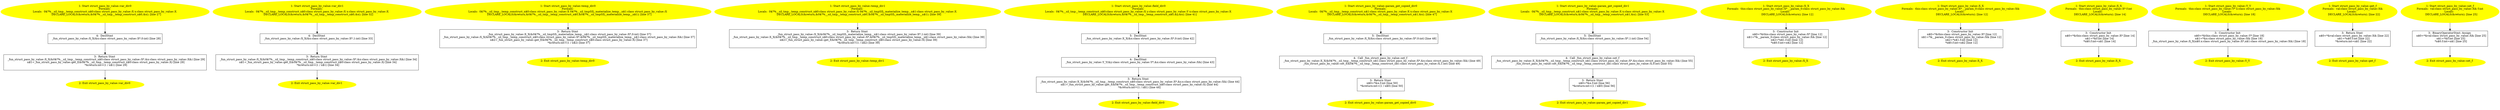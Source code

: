 /* @generated */
digraph iCFG {
"struct_pass_by_value::var_div0{d41d8cd98f00b204e9800998ecf8427e_ZN20struct_pass_by_value8var_div0Ev}.b50945d4bcfea3c9ef041a6f502a8c29_1" [label="1: Start struct_pass_by_value::var_div0\nFormals: \nLocals:  0$?%__sil_tmp__temp_construct_n$0:class struct_pass_by_value::X x:class struct_pass_by_value::X \n   DECLARE_LOCALS(&return,&0$?%__sil_tmp__temp_construct_n$0,&x); [line 27]\n " color=yellow style=filled]
	

	 "struct_pass_by_value::var_div0{d41d8cd98f00b204e9800998ecf8427e_ZN20struct_pass_by_value8var_div0Ev}.b50945d4bcfea3c9ef041a6f502a8c29_1" -> "struct_pass_by_value::var_div0{d41d8cd98f00b204e9800998ecf8427e_ZN20struct_pass_by_value8var_div0Ev}.b50945d4bcfea3c9ef041a6f502a8c29_4" ;
"struct_pass_by_value::var_div0{d41d8cd98f00b204e9800998ecf8427e_ZN20struct_pass_by_value8var_div0Ev}.b50945d4bcfea3c9ef041a6f502a8c29_2" [label="2: Exit struct_pass_by_value::var_div0 \n  " color=yellow style=filled]
	

"struct_pass_by_value::var_div0{d41d8cd98f00b204e9800998ecf8427e_ZN20struct_pass_by_value8var_div0Ev}.b50945d4bcfea3c9ef041a6f502a8c29_3" [label="3:  Return Stmt \n   _fun_struct_pass_by_value::X_X(&0$?%__sil_tmp__temp_construct_n$0:class struct_pass_by_value::X*,&x:class struct_pass_by_value::X&) [line 29]\n  n$1=_fun_struct_pass_by_value::get_f(&0$?%__sil_tmp__temp_construct_n$0:class struct_pass_by_value::X) [line 29]\n  *&return:int=(1 / n$1) [line 29]\n " shape="box"]
	

	 "struct_pass_by_value::var_div0{d41d8cd98f00b204e9800998ecf8427e_ZN20struct_pass_by_value8var_div0Ev}.b50945d4bcfea3c9ef041a6f502a8c29_3" -> "struct_pass_by_value::var_div0{d41d8cd98f00b204e9800998ecf8427e_ZN20struct_pass_by_value8var_div0Ev}.b50945d4bcfea3c9ef041a6f502a8c29_2" ;
"struct_pass_by_value::var_div0{d41d8cd98f00b204e9800998ecf8427e_ZN20struct_pass_by_value8var_div0Ev}.b50945d4bcfea3c9ef041a6f502a8c29_4" [label="4:  DeclStmt \n   _fun_struct_pass_by_value::X_X(&x:class struct_pass_by_value::X*,0:int) [line 28]\n " shape="box"]
	

	 "struct_pass_by_value::var_div0{d41d8cd98f00b204e9800998ecf8427e_ZN20struct_pass_by_value8var_div0Ev}.b50945d4bcfea3c9ef041a6f502a8c29_4" -> "struct_pass_by_value::var_div0{d41d8cd98f00b204e9800998ecf8427e_ZN20struct_pass_by_value8var_div0Ev}.b50945d4bcfea3c9ef041a6f502a8c29_3" ;
"struct_pass_by_value::var_div1{d41d8cd98f00b204e9800998ecf8427e_ZN20struct_pass_by_value8var_div1Ev}.44a2dea33a39cb9786b9cd2ae7880810_1" [label="1: Start struct_pass_by_value::var_div1\nFormals: \nLocals:  0$?%__sil_tmp__temp_construct_n$0:class struct_pass_by_value::X x:class struct_pass_by_value::X \n   DECLARE_LOCALS(&return,&0$?%__sil_tmp__temp_construct_n$0,&x); [line 32]\n " color=yellow style=filled]
	

	 "struct_pass_by_value::var_div1{d41d8cd98f00b204e9800998ecf8427e_ZN20struct_pass_by_value8var_div1Ev}.44a2dea33a39cb9786b9cd2ae7880810_1" -> "struct_pass_by_value::var_div1{d41d8cd98f00b204e9800998ecf8427e_ZN20struct_pass_by_value8var_div1Ev}.44a2dea33a39cb9786b9cd2ae7880810_4" ;
"struct_pass_by_value::var_div1{d41d8cd98f00b204e9800998ecf8427e_ZN20struct_pass_by_value8var_div1Ev}.44a2dea33a39cb9786b9cd2ae7880810_2" [label="2: Exit struct_pass_by_value::var_div1 \n  " color=yellow style=filled]
	

"struct_pass_by_value::var_div1{d41d8cd98f00b204e9800998ecf8427e_ZN20struct_pass_by_value8var_div1Ev}.44a2dea33a39cb9786b9cd2ae7880810_3" [label="3:  Return Stmt \n   _fun_struct_pass_by_value::X_X(&0$?%__sil_tmp__temp_construct_n$0:class struct_pass_by_value::X*,&x:class struct_pass_by_value::X&) [line 34]\n  n$1=_fun_struct_pass_by_value::get_f(&0$?%__sil_tmp__temp_construct_n$0:class struct_pass_by_value::X) [line 34]\n  *&return:int=(1 / n$1) [line 34]\n " shape="box"]
	

	 "struct_pass_by_value::var_div1{d41d8cd98f00b204e9800998ecf8427e_ZN20struct_pass_by_value8var_div1Ev}.44a2dea33a39cb9786b9cd2ae7880810_3" -> "struct_pass_by_value::var_div1{d41d8cd98f00b204e9800998ecf8427e_ZN20struct_pass_by_value8var_div1Ev}.44a2dea33a39cb9786b9cd2ae7880810_2" ;
"struct_pass_by_value::var_div1{d41d8cd98f00b204e9800998ecf8427e_ZN20struct_pass_by_value8var_div1Ev}.44a2dea33a39cb9786b9cd2ae7880810_4" [label="4:  DeclStmt \n   _fun_struct_pass_by_value::X_X(&x:class struct_pass_by_value::X*,1:int) [line 33]\n " shape="box"]
	

	 "struct_pass_by_value::var_div1{d41d8cd98f00b204e9800998ecf8427e_ZN20struct_pass_by_value8var_div1Ev}.44a2dea33a39cb9786b9cd2ae7880810_4" -> "struct_pass_by_value::var_div1{d41d8cd98f00b204e9800998ecf8427e_ZN20struct_pass_by_value8var_div1Ev}.44a2dea33a39cb9786b9cd2ae7880810_3" ;
"struct_pass_by_value::temp_div0{d41d8cd98f00b204e9800998ecf8427e_ZN20struct_pass_by_value9temp_div0E.955f8134284fae0be46662e8c14b3e6b_1" [label="1: Start struct_pass_by_value::temp_div0\nFormals: \nLocals:  0$?%__sil_tmp__temp_construct_n$0:class struct_pass_by_value::X 0$?%__sil_tmpSIL_materialize_temp__n$1:class struct_pass_by_value::X \n   DECLARE_LOCALS(&return,&0$?%__sil_tmp__temp_construct_n$0,&0$?%__sil_tmpSIL_materialize_temp__n$1); [line 37]\n " color=yellow style=filled]
	

	 "struct_pass_by_value::temp_div0{d41d8cd98f00b204e9800998ecf8427e_ZN20struct_pass_by_value9temp_div0E.955f8134284fae0be46662e8c14b3e6b_1" -> "struct_pass_by_value::temp_div0{d41d8cd98f00b204e9800998ecf8427e_ZN20struct_pass_by_value9temp_div0E.955f8134284fae0be46662e8c14b3e6b_3" ;
"struct_pass_by_value::temp_div0{d41d8cd98f00b204e9800998ecf8427e_ZN20struct_pass_by_value9temp_div0E.955f8134284fae0be46662e8c14b3e6b_2" [label="2: Exit struct_pass_by_value::temp_div0 \n  " color=yellow style=filled]
	

"struct_pass_by_value::temp_div0{d41d8cd98f00b204e9800998ecf8427e_ZN20struct_pass_by_value9temp_div0E.955f8134284fae0be46662e8c14b3e6b_3" [label="3:  Return Stmt \n   _fun_struct_pass_by_value::X_X(&0$?%__sil_tmpSIL_materialize_temp__n$1:class struct_pass_by_value::X*,0:int) [line 37]\n  _fun_struct_pass_by_value::X_X(&0$?%__sil_tmp__temp_construct_n$0:class struct_pass_by_value::X*,&0$?%__sil_tmpSIL_materialize_temp__n$1:class struct_pass_by_value::X&) [line 37]\n  n$2=_fun_struct_pass_by_value::get_f(&0$?%__sil_tmp__temp_construct_n$0:class struct_pass_by_value::X) [line 37]\n  *&return:int=(1 / n$2) [line 37]\n " shape="box"]
	

	 "struct_pass_by_value::temp_div0{d41d8cd98f00b204e9800998ecf8427e_ZN20struct_pass_by_value9temp_div0E.955f8134284fae0be46662e8c14b3e6b_3" -> "struct_pass_by_value::temp_div0{d41d8cd98f00b204e9800998ecf8427e_ZN20struct_pass_by_value9temp_div0E.955f8134284fae0be46662e8c14b3e6b_2" ;
"struct_pass_by_value::temp_div1{d41d8cd98f00b204e9800998ecf8427e_ZN20struct_pass_by_value9temp_div1E.c2f3b875dc095c438ab088cd02fc816a_1" [label="1: Start struct_pass_by_value::temp_div1\nFormals: \nLocals:  0$?%__sil_tmp__temp_construct_n$0:class struct_pass_by_value::X 0$?%__sil_tmpSIL_materialize_temp__n$1:class struct_pass_by_value::X \n   DECLARE_LOCALS(&return,&0$?%__sil_tmp__temp_construct_n$0,&0$?%__sil_tmpSIL_materialize_temp__n$1); [line 39]\n " color=yellow style=filled]
	

	 "struct_pass_by_value::temp_div1{d41d8cd98f00b204e9800998ecf8427e_ZN20struct_pass_by_value9temp_div1E.c2f3b875dc095c438ab088cd02fc816a_1" -> "struct_pass_by_value::temp_div1{d41d8cd98f00b204e9800998ecf8427e_ZN20struct_pass_by_value9temp_div1E.c2f3b875dc095c438ab088cd02fc816a_3" ;
"struct_pass_by_value::temp_div1{d41d8cd98f00b204e9800998ecf8427e_ZN20struct_pass_by_value9temp_div1E.c2f3b875dc095c438ab088cd02fc816a_2" [label="2: Exit struct_pass_by_value::temp_div1 \n  " color=yellow style=filled]
	

"struct_pass_by_value::temp_div1{d41d8cd98f00b204e9800998ecf8427e_ZN20struct_pass_by_value9temp_div1E.c2f3b875dc095c438ab088cd02fc816a_3" [label="3:  Return Stmt \n   _fun_struct_pass_by_value::X_X(&0$?%__sil_tmpSIL_materialize_temp__n$1:class struct_pass_by_value::X*,1:int) [line 39]\n  _fun_struct_pass_by_value::X_X(&0$?%__sil_tmp__temp_construct_n$0:class struct_pass_by_value::X*,&0$?%__sil_tmpSIL_materialize_temp__n$1:class struct_pass_by_value::X&) [line 39]\n  n$2=_fun_struct_pass_by_value::get_f(&0$?%__sil_tmp__temp_construct_n$0:class struct_pass_by_value::X) [line 39]\n  *&return:int=(1 / n$2) [line 39]\n " shape="box"]
	

	 "struct_pass_by_value::temp_div1{d41d8cd98f00b204e9800998ecf8427e_ZN20struct_pass_by_value9temp_div1E.c2f3b875dc095c438ab088cd02fc816a_3" -> "struct_pass_by_value::temp_div1{d41d8cd98f00b204e9800998ecf8427e_ZN20struct_pass_by_value9temp_div1E.c2f3b875dc095c438ab088cd02fc816a_2" ;
"struct_pass_by_value::field_div0{d41d8cd98f00b204e9800998ecf8427e_ZN20struct_pass_by_value10field_di.ca84c458510b1f9d817aea3175d1cd81_1" [label="1: Start struct_pass_by_value::field_div0\nFormals: \nLocals:  0$?%__sil_tmp__temp_construct_n$0:class struct_pass_by_value::X y:class struct_pass_by_value::Y x:class struct_pass_by_value::X \n   DECLARE_LOCALS(&return,&0$?%__sil_tmp__temp_construct_n$0,&y,&x); [line 41]\n " color=yellow style=filled]
	

	 "struct_pass_by_value::field_div0{d41d8cd98f00b204e9800998ecf8427e_ZN20struct_pass_by_value10field_di.ca84c458510b1f9d817aea3175d1cd81_1" -> "struct_pass_by_value::field_div0{d41d8cd98f00b204e9800998ecf8427e_ZN20struct_pass_by_value10field_di.ca84c458510b1f9d817aea3175d1cd81_5" ;
"struct_pass_by_value::field_div0{d41d8cd98f00b204e9800998ecf8427e_ZN20struct_pass_by_value10field_di.ca84c458510b1f9d817aea3175d1cd81_2" [label="2: Exit struct_pass_by_value::field_div0 \n  " color=yellow style=filled]
	

"struct_pass_by_value::field_div0{d41d8cd98f00b204e9800998ecf8427e_ZN20struct_pass_by_value10field_di.ca84c458510b1f9d817aea3175d1cd81_3" [label="3:  Return Stmt \n   _fun_struct_pass_by_value::X_X(&0$?%__sil_tmp__temp_construct_n$0:class struct_pass_by_value::X*,&y.x:class struct_pass_by_value::X&) [line 44]\n  n$1=_fun_struct_pass_by_value::get_f(&0$?%__sil_tmp__temp_construct_n$0:class struct_pass_by_value::X) [line 44]\n  *&return:int=(1 / n$1) [line 44]\n " shape="box"]
	

	 "struct_pass_by_value::field_div0{d41d8cd98f00b204e9800998ecf8427e_ZN20struct_pass_by_value10field_di.ca84c458510b1f9d817aea3175d1cd81_3" -> "struct_pass_by_value::field_div0{d41d8cd98f00b204e9800998ecf8427e_ZN20struct_pass_by_value10field_di.ca84c458510b1f9d817aea3175d1cd81_2" ;
"struct_pass_by_value::field_div0{d41d8cd98f00b204e9800998ecf8427e_ZN20struct_pass_by_value10field_di.ca84c458510b1f9d817aea3175d1cd81_4" [label="4:  DeclStmt \n   _fun_struct_pass_by_value::Y_Y(&y:class struct_pass_by_value::Y*,&x:class struct_pass_by_value::X&) [line 43]\n " shape="box"]
	

	 "struct_pass_by_value::field_div0{d41d8cd98f00b204e9800998ecf8427e_ZN20struct_pass_by_value10field_di.ca84c458510b1f9d817aea3175d1cd81_4" -> "struct_pass_by_value::field_div0{d41d8cd98f00b204e9800998ecf8427e_ZN20struct_pass_by_value10field_di.ca84c458510b1f9d817aea3175d1cd81_3" ;
"struct_pass_by_value::field_div0{d41d8cd98f00b204e9800998ecf8427e_ZN20struct_pass_by_value10field_di.ca84c458510b1f9d817aea3175d1cd81_5" [label="5:  DeclStmt \n   _fun_struct_pass_by_value::X_X(&x:class struct_pass_by_value::X*,0:int) [line 42]\n " shape="box"]
	

	 "struct_pass_by_value::field_div0{d41d8cd98f00b204e9800998ecf8427e_ZN20struct_pass_by_value10field_di.ca84c458510b1f9d817aea3175d1cd81_5" -> "struct_pass_by_value::field_div0{d41d8cd98f00b204e9800998ecf8427e_ZN20struct_pass_by_value10field_di.ca84c458510b1f9d817aea3175d1cd81_4" ;
"struct_pass_by_value::param_get_copied_div0{d41d8cd98f00b204e9800998ecf8427e_ZN20struct_pass_by_valu.70e30664cd42ec2eff5f51357e73ee43_1" [label="1: Start struct_pass_by_value::param_get_copied_div0\nFormals: \nLocals:  0$?%__sil_tmp__temp_construct_n$1:class struct_pass_by_value::X x:class struct_pass_by_value::X \n   DECLARE_LOCALS(&return,&0$?%__sil_tmp__temp_construct_n$1,&x); [line 47]\n " color=yellow style=filled]
	

	 "struct_pass_by_value::param_get_copied_div0{d41d8cd98f00b204e9800998ecf8427e_ZN20struct_pass_by_valu.70e30664cd42ec2eff5f51357e73ee43_1" -> "struct_pass_by_value::param_get_copied_div0{d41d8cd98f00b204e9800998ecf8427e_ZN20struct_pass_by_valu.70e30664cd42ec2eff5f51357e73ee43_5" ;
"struct_pass_by_value::param_get_copied_div0{d41d8cd98f00b204e9800998ecf8427e_ZN20struct_pass_by_valu.70e30664cd42ec2eff5f51357e73ee43_2" [label="2: Exit struct_pass_by_value::param_get_copied_div0 \n  " color=yellow style=filled]
	

"struct_pass_by_value::param_get_copied_div0{d41d8cd98f00b204e9800998ecf8427e_ZN20struct_pass_by_valu.70e30664cd42ec2eff5f51357e73ee43_3" [label="3:  Return Stmt \n   n$0=*&x.f:int [line 50]\n  *&return:int=(1 / n$0) [line 50]\n " shape="box"]
	

	 "struct_pass_by_value::param_get_copied_div0{d41d8cd98f00b204e9800998ecf8427e_ZN20struct_pass_by_valu.70e30664cd42ec2eff5f51357e73ee43_3" -> "struct_pass_by_value::param_get_copied_div0{d41d8cd98f00b204e9800998ecf8427e_ZN20struct_pass_by_valu.70e30664cd42ec2eff5f51357e73ee43_2" ;
"struct_pass_by_value::param_get_copied_div0{d41d8cd98f00b204e9800998ecf8427e_ZN20struct_pass_by_valu.70e30664cd42ec2eff5f51357e73ee43_4" [label="4:  Call _fun_struct_pass_by_value::set_f \n   _fun_struct_pass_by_value::X_X(&0$?%__sil_tmp__temp_construct_n$1:class struct_pass_by_value::X*,&x:class struct_pass_by_value::X&) [line 49]\n  _fun_struct_pass_by_value::set_f(&0$?%__sil_tmp__temp_construct_n$1:class struct_pass_by_value::X,1:int) [line 49]\n " shape="box"]
	

	 "struct_pass_by_value::param_get_copied_div0{d41d8cd98f00b204e9800998ecf8427e_ZN20struct_pass_by_valu.70e30664cd42ec2eff5f51357e73ee43_4" -> "struct_pass_by_value::param_get_copied_div0{d41d8cd98f00b204e9800998ecf8427e_ZN20struct_pass_by_valu.70e30664cd42ec2eff5f51357e73ee43_3" ;
"struct_pass_by_value::param_get_copied_div0{d41d8cd98f00b204e9800998ecf8427e_ZN20struct_pass_by_valu.70e30664cd42ec2eff5f51357e73ee43_5" [label="5:  DeclStmt \n   _fun_struct_pass_by_value::X_X(&x:class struct_pass_by_value::X*,0:int) [line 48]\n " shape="box"]
	

	 "struct_pass_by_value::param_get_copied_div0{d41d8cd98f00b204e9800998ecf8427e_ZN20struct_pass_by_valu.70e30664cd42ec2eff5f51357e73ee43_5" -> "struct_pass_by_value::param_get_copied_div0{d41d8cd98f00b204e9800998ecf8427e_ZN20struct_pass_by_valu.70e30664cd42ec2eff5f51357e73ee43_4" ;
"struct_pass_by_value::param_get_copied_div1{d41d8cd98f00b204e9800998ecf8427e_ZN20struct_pass_by_valu.682445e113d05859d6e3646c64b0f21a_1" [label="1: Start struct_pass_by_value::param_get_copied_div1\nFormals: \nLocals:  0$?%__sil_tmp__temp_construct_n$1:class struct_pass_by_value::X x:class struct_pass_by_value::X \n   DECLARE_LOCALS(&return,&0$?%__sil_tmp__temp_construct_n$1,&x); [line 53]\n " color=yellow style=filled]
	

	 "struct_pass_by_value::param_get_copied_div1{d41d8cd98f00b204e9800998ecf8427e_ZN20struct_pass_by_valu.682445e113d05859d6e3646c64b0f21a_1" -> "struct_pass_by_value::param_get_copied_div1{d41d8cd98f00b204e9800998ecf8427e_ZN20struct_pass_by_valu.682445e113d05859d6e3646c64b0f21a_5" ;
"struct_pass_by_value::param_get_copied_div1{d41d8cd98f00b204e9800998ecf8427e_ZN20struct_pass_by_valu.682445e113d05859d6e3646c64b0f21a_2" [label="2: Exit struct_pass_by_value::param_get_copied_div1 \n  " color=yellow style=filled]
	

"struct_pass_by_value::param_get_copied_div1{d41d8cd98f00b204e9800998ecf8427e_ZN20struct_pass_by_valu.682445e113d05859d6e3646c64b0f21a_3" [label="3:  Return Stmt \n   n$0=*&x.f:int [line 56]\n  *&return:int=(1 / n$0) [line 56]\n " shape="box"]
	

	 "struct_pass_by_value::param_get_copied_div1{d41d8cd98f00b204e9800998ecf8427e_ZN20struct_pass_by_valu.682445e113d05859d6e3646c64b0f21a_3" -> "struct_pass_by_value::param_get_copied_div1{d41d8cd98f00b204e9800998ecf8427e_ZN20struct_pass_by_valu.682445e113d05859d6e3646c64b0f21a_2" ;
"struct_pass_by_value::param_get_copied_div1{d41d8cd98f00b204e9800998ecf8427e_ZN20struct_pass_by_valu.682445e113d05859d6e3646c64b0f21a_4" [label="4:  Call _fun_struct_pass_by_value::set_f \n   _fun_struct_pass_by_value::X_X(&0$?%__sil_tmp__temp_construct_n$1:class struct_pass_by_value::X*,&x:class struct_pass_by_value::X&) [line 55]\n  _fun_struct_pass_by_value::set_f(&0$?%__sil_tmp__temp_construct_n$1:class struct_pass_by_value::X,0:int) [line 55]\n " shape="box"]
	

	 "struct_pass_by_value::param_get_copied_div1{d41d8cd98f00b204e9800998ecf8427e_ZN20struct_pass_by_valu.682445e113d05859d6e3646c64b0f21a_4" -> "struct_pass_by_value::param_get_copied_div1{d41d8cd98f00b204e9800998ecf8427e_ZN20struct_pass_by_valu.682445e113d05859d6e3646c64b0f21a_3" ;
"struct_pass_by_value::param_get_copied_div1{d41d8cd98f00b204e9800998ecf8427e_ZN20struct_pass_by_valu.682445e113d05859d6e3646c64b0f21a_5" [label="5:  DeclStmt \n   _fun_struct_pass_by_value::X_X(&x:class struct_pass_by_value::X*,1:int) [line 54]\n " shape="box"]
	

	 "struct_pass_by_value::param_get_copied_div1{d41d8cd98f00b204e9800998ecf8427e_ZN20struct_pass_by_valu.682445e113d05859d6e3646c64b0f21a_5" -> "struct_pass_by_value::param_get_copied_div1{d41d8cd98f00b204e9800998ecf8427e_ZN20struct_pass_by_valu.682445e113d05859d6e3646c64b0f21a_4" ;
"struct_pass_by_value::X_X{_ZN20struct_pass_by_value1XC1EOS0_|constexpr}.8640dfad2fde0c9e87b3b42bb9cb2778_1" [label="1: Start struct_pass_by_value::X_X\nFormals:  this:class struct_pass_by_value::X* __param_0:class struct_pass_by_value::X&\nLocals:  \n   DECLARE_LOCALS(&return); [line 12]\n " color=yellow style=filled]
	

	 "struct_pass_by_value::X_X{_ZN20struct_pass_by_value1XC1EOS0_|constexpr}.8640dfad2fde0c9e87b3b42bb9cb2778_1" -> "struct_pass_by_value::X_X{_ZN20struct_pass_by_value1XC1EOS0_|constexpr}.8640dfad2fde0c9e87b3b42bb9cb2778_3" ;
"struct_pass_by_value::X_X{_ZN20struct_pass_by_value1XC1EOS0_|constexpr}.8640dfad2fde0c9e87b3b42bb9cb2778_2" [label="2: Exit struct_pass_by_value::X_X \n  " color=yellow style=filled]
	

"struct_pass_by_value::X_X{_ZN20struct_pass_by_value1XC1EOS0_|constexpr}.8640dfad2fde0c9e87b3b42bb9cb2778_3" [label="3:  Constructor Init \n   n$0=*&this:class struct_pass_by_value::X* [line 12]\n  n$1=*&__param_0:class struct_pass_by_value::X& [line 12]\n  n$2=*n$1.f:int [line 12]\n  *n$0.f:int=n$2 [line 12]\n " shape="box"]
	

	 "struct_pass_by_value::X_X{_ZN20struct_pass_by_value1XC1EOS0_|constexpr}.8640dfad2fde0c9e87b3b42bb9cb2778_3" -> "struct_pass_by_value::X_X{_ZN20struct_pass_by_value1XC1EOS0_|constexpr}.8640dfad2fde0c9e87b3b42bb9cb2778_2" ;
"struct_pass_by_value::X_X{_ZN20struct_pass_by_value1XC1ERKS0_|constexpr}.325aa03590f5436b3ee127006517e3d5_1" [label="1: Start struct_pass_by_value::X_X\nFormals:  this:class struct_pass_by_value::X* __param_0:class struct_pass_by_value::X&\nLocals:  \n   DECLARE_LOCALS(&return); [line 12]\n " color=yellow style=filled]
	

	 "struct_pass_by_value::X_X{_ZN20struct_pass_by_value1XC1ERKS0_|constexpr}.325aa03590f5436b3ee127006517e3d5_1" -> "struct_pass_by_value::X_X{_ZN20struct_pass_by_value1XC1ERKS0_|constexpr}.325aa03590f5436b3ee127006517e3d5_3" ;
"struct_pass_by_value::X_X{_ZN20struct_pass_by_value1XC1ERKS0_|constexpr}.325aa03590f5436b3ee127006517e3d5_2" [label="2: Exit struct_pass_by_value::X_X \n  " color=yellow style=filled]
	

"struct_pass_by_value::X_X{_ZN20struct_pass_by_value1XC1ERKS0_|constexpr}.325aa03590f5436b3ee127006517e3d5_3" [label="3:  Constructor Init \n   n$0=*&this:class struct_pass_by_value::X* [line 12]\n  n$1=*&__param_0:class struct_pass_by_value::X& [line 12]\n  n$2=*n$1.f:int [line 12]\n  *n$0.f:int=n$2 [line 12]\n " shape="box"]
	

	 "struct_pass_by_value::X_X{_ZN20struct_pass_by_value1XC1ERKS0_|constexpr}.325aa03590f5436b3ee127006517e3d5_3" -> "struct_pass_by_value::X_X{_ZN20struct_pass_by_value1XC1ERKS0_|constexpr}.325aa03590f5436b3ee127006517e3d5_2" ;
"struct_pass_by_value::X_X{_ZN20struct_pass_by_value1XC1Ei}.1ac726fe4a35133cf30c894f71329f91_1" [label="1: Start struct_pass_by_value::X_X\nFormals:  this:class struct_pass_by_value::X* f:int\nLocals:  \n   DECLARE_LOCALS(&return); [line 14]\n " color=yellow style=filled]
	

	 "struct_pass_by_value::X_X{_ZN20struct_pass_by_value1XC1Ei}.1ac726fe4a35133cf30c894f71329f91_1" -> "struct_pass_by_value::X_X{_ZN20struct_pass_by_value1XC1Ei}.1ac726fe4a35133cf30c894f71329f91_3" ;
"struct_pass_by_value::X_X{_ZN20struct_pass_by_value1XC1Ei}.1ac726fe4a35133cf30c894f71329f91_2" [label="2: Exit struct_pass_by_value::X_X \n  " color=yellow style=filled]
	

"struct_pass_by_value::X_X{_ZN20struct_pass_by_value1XC1Ei}.1ac726fe4a35133cf30c894f71329f91_3" [label="3:  Constructor Init \n   n$0=*&this:class struct_pass_by_value::X* [line 14]\n  n$1=*&f:int [line 14]\n  *n$0.f:int=n$1 [line 14]\n " shape="box"]
	

	 "struct_pass_by_value::X_X{_ZN20struct_pass_by_value1XC1Ei}.1ac726fe4a35133cf30c894f71329f91_3" -> "struct_pass_by_value::X_X{_ZN20struct_pass_by_value1XC1Ei}.1ac726fe4a35133cf30c894f71329f91_2" ;
"struct_pass_by_value::Y_Y{_ZN20struct_pass_by_value1YC1ERKNS_1XE}.736370021d32429c3bc817e82f75265a_1" [label="1: Start struct_pass_by_value::Y_Y\nFormals:  this:class struct_pass_by_value::Y* x:class struct_pass_by_value::X&\nLocals:  \n   DECLARE_LOCALS(&return); [line 18]\n " color=yellow style=filled]
	

	 "struct_pass_by_value::Y_Y{_ZN20struct_pass_by_value1YC1ERKNS_1XE}.736370021d32429c3bc817e82f75265a_1" -> "struct_pass_by_value::Y_Y{_ZN20struct_pass_by_value1YC1ERKNS_1XE}.736370021d32429c3bc817e82f75265a_3" ;
"struct_pass_by_value::Y_Y{_ZN20struct_pass_by_value1YC1ERKNS_1XE}.736370021d32429c3bc817e82f75265a_2" [label="2: Exit struct_pass_by_value::Y_Y \n  " color=yellow style=filled]
	

"struct_pass_by_value::Y_Y{_ZN20struct_pass_by_value1YC1ERKNS_1XE}.736370021d32429c3bc817e82f75265a_3" [label="3:  Constructor Init \n   n$0=*&this:class struct_pass_by_value::Y* [line 18]\n  n$1=*&x:class struct_pass_by_value::X& [line 18]\n  _fun_struct_pass_by_value::X_X(n$0.x:class struct_pass_by_value::X*,n$1:class struct_pass_by_value::X&) [line 18]\n " shape="box"]
	

	 "struct_pass_by_value::Y_Y{_ZN20struct_pass_by_value1YC1ERKNS_1XE}.736370021d32429c3bc817e82f75265a_3" -> "struct_pass_by_value::Y_Y{_ZN20struct_pass_by_value1YC1ERKNS_1XE}.736370021d32429c3bc817e82f75265a_2" ;
"struct_pass_by_value::get_f{d41d8cd98f00b204e9800998ecf8427e_ZN20struct_pass_by_value5get_fENS_1XE}.cb4c7bfb8c92188ef5a8c858af4ccdc2_1" [label="1: Start struct_pass_by_value::get_f\nFormals:  val:class struct_pass_by_value::X&\nLocals:  \n   DECLARE_LOCALS(&return); [line 22]\n " color=yellow style=filled]
	

	 "struct_pass_by_value::get_f{d41d8cd98f00b204e9800998ecf8427e_ZN20struct_pass_by_value5get_fENS_1XE}.cb4c7bfb8c92188ef5a8c858af4ccdc2_1" -> "struct_pass_by_value::get_f{d41d8cd98f00b204e9800998ecf8427e_ZN20struct_pass_by_value5get_fENS_1XE}.cb4c7bfb8c92188ef5a8c858af4ccdc2_3" ;
"struct_pass_by_value::get_f{d41d8cd98f00b204e9800998ecf8427e_ZN20struct_pass_by_value5get_fENS_1XE}.cb4c7bfb8c92188ef5a8c858af4ccdc2_2" [label="2: Exit struct_pass_by_value::get_f \n  " color=yellow style=filled]
	

"struct_pass_by_value::get_f{d41d8cd98f00b204e9800998ecf8427e_ZN20struct_pass_by_value5get_fENS_1XE}.cb4c7bfb8c92188ef5a8c858af4ccdc2_3" [label="3:  Return Stmt \n   n$0=*&val:class struct_pass_by_value::X& [line 22]\n  n$1=*n$0.f:int [line 22]\n  *&return:int=n$1 [line 22]\n " shape="box"]
	

	 "struct_pass_by_value::get_f{d41d8cd98f00b204e9800998ecf8427e_ZN20struct_pass_by_value5get_fENS_1XE}.cb4c7bfb8c92188ef5a8c858af4ccdc2_3" -> "struct_pass_by_value::get_f{d41d8cd98f00b204e9800998ecf8427e_ZN20struct_pass_by_value5get_fENS_1XE}.cb4c7bfb8c92188ef5a8c858af4ccdc2_2" ;
"struct_pass_by_value::set_f{d41d8cd98f00b204e9800998ecf8427e_ZN20struct_pass_by_value5set_fENS_1XEi}.01a84b9638a9a7c2a81e5c2f4f1e72dd_1" [label="1: Start struct_pass_by_value::set_f\nFormals:  val:class struct_pass_by_value::X& f:int\nLocals:  \n   DECLARE_LOCALS(&return); [line 25]\n " color=yellow style=filled]
	

	 "struct_pass_by_value::set_f{d41d8cd98f00b204e9800998ecf8427e_ZN20struct_pass_by_value5set_fENS_1XEi}.01a84b9638a9a7c2a81e5c2f4f1e72dd_1" -> "struct_pass_by_value::set_f{d41d8cd98f00b204e9800998ecf8427e_ZN20struct_pass_by_value5set_fENS_1XEi}.01a84b9638a9a7c2a81e5c2f4f1e72dd_3" ;
"struct_pass_by_value::set_f{d41d8cd98f00b204e9800998ecf8427e_ZN20struct_pass_by_value5set_fENS_1XEi}.01a84b9638a9a7c2a81e5c2f4f1e72dd_2" [label="2: Exit struct_pass_by_value::set_f \n  " color=yellow style=filled]
	

"struct_pass_by_value::set_f{d41d8cd98f00b204e9800998ecf8427e_ZN20struct_pass_by_value5set_fENS_1XEi}.01a84b9638a9a7c2a81e5c2f4f1e72dd_3" [label="3:  BinaryOperatorStmt: Assign \n   n$0=*&val:class struct_pass_by_value::X& [line 25]\n  n$1=*&f:int [line 25]\n  *n$0.f:int=n$1 [line 25]\n " shape="box"]
	

	 "struct_pass_by_value::set_f{d41d8cd98f00b204e9800998ecf8427e_ZN20struct_pass_by_value5set_fENS_1XEi}.01a84b9638a9a7c2a81e5c2f4f1e72dd_3" -> "struct_pass_by_value::set_f{d41d8cd98f00b204e9800998ecf8427e_ZN20struct_pass_by_value5set_fENS_1XEi}.01a84b9638a9a7c2a81e5c2f4f1e72dd_2" ;
}
